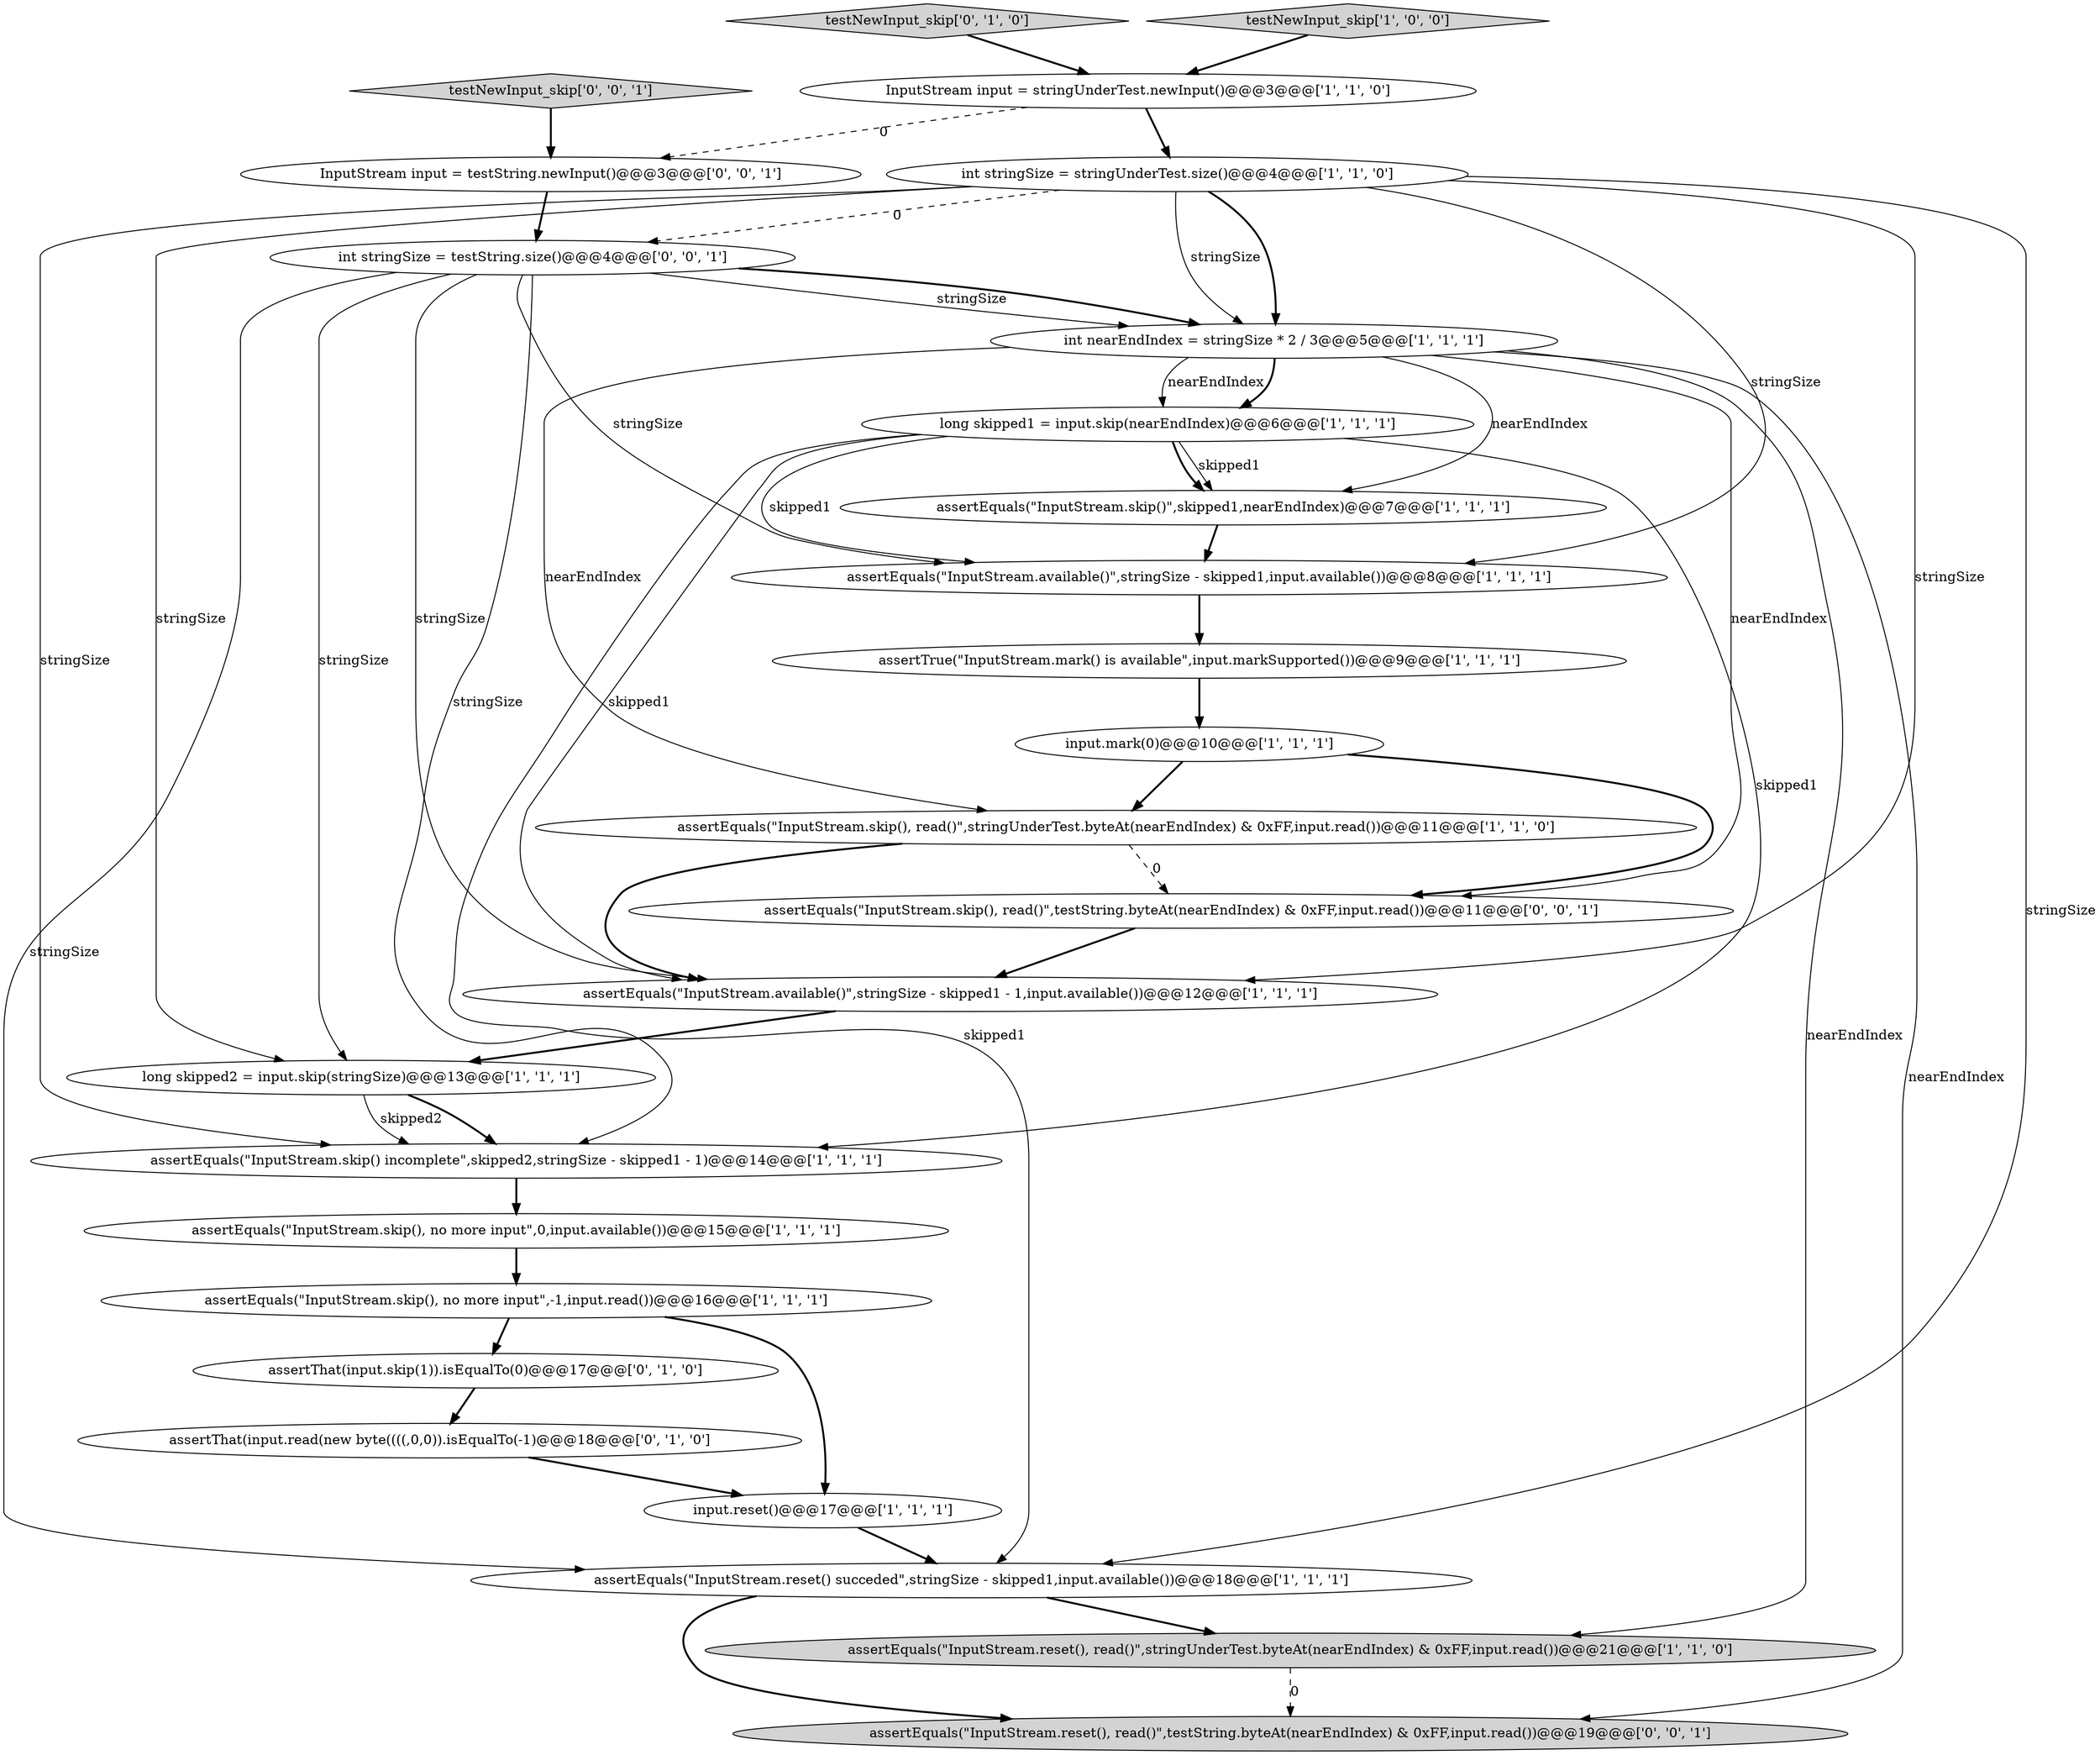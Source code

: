 digraph {
21 [style = filled, label = "assertEquals(\"InputStream.skip(), read()\",testString.byteAt(nearEndIndex) & 0xFF,input.read())@@@11@@@['0', '0', '1']", fillcolor = white, shape = ellipse image = "AAA0AAABBB3BBB"];
5 [style = filled, label = "assertEquals(\"InputStream.reset(), read()\",stringUnderTest.byteAt(nearEndIndex) & 0xFF,input.read())@@@21@@@['1', '1', '0']", fillcolor = lightgray, shape = ellipse image = "AAA0AAABBB1BBB"];
8 [style = filled, label = "long skipped1 = input.skip(nearEndIndex)@@@6@@@['1', '1', '1']", fillcolor = white, shape = ellipse image = "AAA0AAABBB1BBB"];
19 [style = filled, label = "assertThat(input.skip(1)).isEqualTo(0)@@@17@@@['0', '1', '0']", fillcolor = white, shape = ellipse image = "AAA1AAABBB2BBB"];
0 [style = filled, label = "int nearEndIndex = stringSize * 2 / 3@@@5@@@['1', '1', '1']", fillcolor = white, shape = ellipse image = "AAA0AAABBB1BBB"];
20 [style = filled, label = "testNewInput_skip['0', '1', '0']", fillcolor = lightgray, shape = diamond image = "AAA0AAABBB2BBB"];
13 [style = filled, label = "assertEquals(\"InputStream.available()\",stringSize - skipped1 - 1,input.available())@@@12@@@['1', '1', '1']", fillcolor = white, shape = ellipse image = "AAA0AAABBB1BBB"];
17 [style = filled, label = "assertEquals(\"InputStream.available()\",stringSize - skipped1,input.available())@@@8@@@['1', '1', '1']", fillcolor = white, shape = ellipse image = "AAA0AAABBB1BBB"];
1 [style = filled, label = "assertTrue(\"InputStream.mark() is available\",input.markSupported())@@@9@@@['1', '1', '1']", fillcolor = white, shape = ellipse image = "AAA0AAABBB1BBB"];
25 [style = filled, label = "testNewInput_skip['0', '0', '1']", fillcolor = lightgray, shape = diamond image = "AAA0AAABBB3BBB"];
24 [style = filled, label = "InputStream input = testString.newInput()@@@3@@@['0', '0', '1']", fillcolor = white, shape = ellipse image = "AAA0AAABBB3BBB"];
15 [style = filled, label = "assertEquals(\"InputStream.skip()\",skipped1,nearEndIndex)@@@7@@@['1', '1', '1']", fillcolor = white, shape = ellipse image = "AAA0AAABBB1BBB"];
18 [style = filled, label = "assertThat(input.read(new byte((((,0,0)).isEqualTo(-1)@@@18@@@['0', '1', '0']", fillcolor = white, shape = ellipse image = "AAA1AAABBB2BBB"];
11 [style = filled, label = "assertEquals(\"InputStream.skip(), no more input\",-1,input.read())@@@16@@@['1', '1', '1']", fillcolor = white, shape = ellipse image = "AAA0AAABBB1BBB"];
23 [style = filled, label = "int stringSize = testString.size()@@@4@@@['0', '0', '1']", fillcolor = white, shape = ellipse image = "AAA0AAABBB3BBB"];
10 [style = filled, label = "assertEquals(\"InputStream.skip(), no more input\",0,input.available())@@@15@@@['1', '1', '1']", fillcolor = white, shape = ellipse image = "AAA0AAABBB1BBB"];
14 [style = filled, label = "input.reset()@@@17@@@['1', '1', '1']", fillcolor = white, shape = ellipse image = "AAA0AAABBB1BBB"];
7 [style = filled, label = "assertEquals(\"InputStream.reset() succeded\",stringSize - skipped1,input.available())@@@18@@@['1', '1', '1']", fillcolor = white, shape = ellipse image = "AAA0AAABBB1BBB"];
2 [style = filled, label = "long skipped2 = input.skip(stringSize)@@@13@@@['1', '1', '1']", fillcolor = white, shape = ellipse image = "AAA0AAABBB1BBB"];
22 [style = filled, label = "assertEquals(\"InputStream.reset(), read()\",testString.byteAt(nearEndIndex) & 0xFF,input.read())@@@19@@@['0', '0', '1']", fillcolor = lightgray, shape = ellipse image = "AAA0AAABBB3BBB"];
3 [style = filled, label = "int stringSize = stringUnderTest.size()@@@4@@@['1', '1', '0']", fillcolor = white, shape = ellipse image = "AAA0AAABBB1BBB"];
16 [style = filled, label = "testNewInput_skip['1', '0', '0']", fillcolor = lightgray, shape = diamond image = "AAA0AAABBB1BBB"];
6 [style = filled, label = "InputStream input = stringUnderTest.newInput()@@@3@@@['1', '1', '0']", fillcolor = white, shape = ellipse image = "AAA0AAABBB1BBB"];
9 [style = filled, label = "assertEquals(\"InputStream.skip() incomplete\",skipped2,stringSize - skipped1 - 1)@@@14@@@['1', '1', '1']", fillcolor = white, shape = ellipse image = "AAA0AAABBB1BBB"];
4 [style = filled, label = "input.mark(0)@@@10@@@['1', '1', '1']", fillcolor = white, shape = ellipse image = "AAA0AAABBB1BBB"];
12 [style = filled, label = "assertEquals(\"InputStream.skip(), read()\",stringUnderTest.byteAt(nearEndIndex) & 0xFF,input.read())@@@11@@@['1', '1', '0']", fillcolor = white, shape = ellipse image = "AAA0AAABBB1BBB"];
0->12 [style = solid, label="nearEndIndex"];
5->22 [style = dashed, label="0"];
14->7 [style = bold, label=""];
23->0 [style = solid, label="stringSize"];
8->13 [style = solid, label="skipped1"];
20->6 [style = bold, label=""];
24->23 [style = bold, label=""];
0->8 [style = solid, label="nearEndIndex"];
25->24 [style = bold, label=""];
8->9 [style = solid, label="skipped1"];
3->23 [style = dashed, label="0"];
10->11 [style = bold, label=""];
0->8 [style = bold, label=""];
7->22 [style = bold, label=""];
23->13 [style = solid, label="stringSize"];
11->14 [style = bold, label=""];
23->0 [style = bold, label=""];
12->13 [style = bold, label=""];
23->2 [style = solid, label="stringSize"];
12->21 [style = dashed, label="0"];
3->2 [style = solid, label="stringSize"];
8->17 [style = solid, label="skipped1"];
2->9 [style = bold, label=""];
3->0 [style = solid, label="stringSize"];
0->15 [style = solid, label="nearEndIndex"];
23->17 [style = solid, label="stringSize"];
8->15 [style = solid, label="skipped1"];
3->0 [style = bold, label=""];
11->19 [style = bold, label=""];
21->13 [style = bold, label=""];
6->3 [style = bold, label=""];
23->7 [style = solid, label="stringSize"];
6->24 [style = dashed, label="0"];
16->6 [style = bold, label=""];
3->7 [style = solid, label="stringSize"];
4->12 [style = bold, label=""];
2->9 [style = solid, label="skipped2"];
1->4 [style = bold, label=""];
23->9 [style = solid, label="stringSize"];
3->13 [style = solid, label="stringSize"];
7->5 [style = bold, label=""];
3->17 [style = solid, label="stringSize"];
0->22 [style = solid, label="nearEndIndex"];
0->21 [style = solid, label="nearEndIndex"];
18->14 [style = bold, label=""];
13->2 [style = bold, label=""];
4->21 [style = bold, label=""];
19->18 [style = bold, label=""];
3->9 [style = solid, label="stringSize"];
0->5 [style = solid, label="nearEndIndex"];
8->7 [style = solid, label="skipped1"];
8->15 [style = bold, label=""];
9->10 [style = bold, label=""];
17->1 [style = bold, label=""];
15->17 [style = bold, label=""];
}

